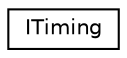 digraph "Graphical Class Hierarchy"
{
 // LATEX_PDF_SIZE
  edge [fontname="Helvetica",fontsize="10",labelfontname="Helvetica",labelfontsize="10"];
  node [fontname="Helvetica",fontsize="10",shape=record];
  rankdir="LR";
  Node0 [label="ITiming",height=0.2,width=0.4,color="black", fillcolor="white", style="filled",URL="$classmoja_1_1flint_1_1ITiming.html",tooltip="Timing configuration and state for simulations."];
}
